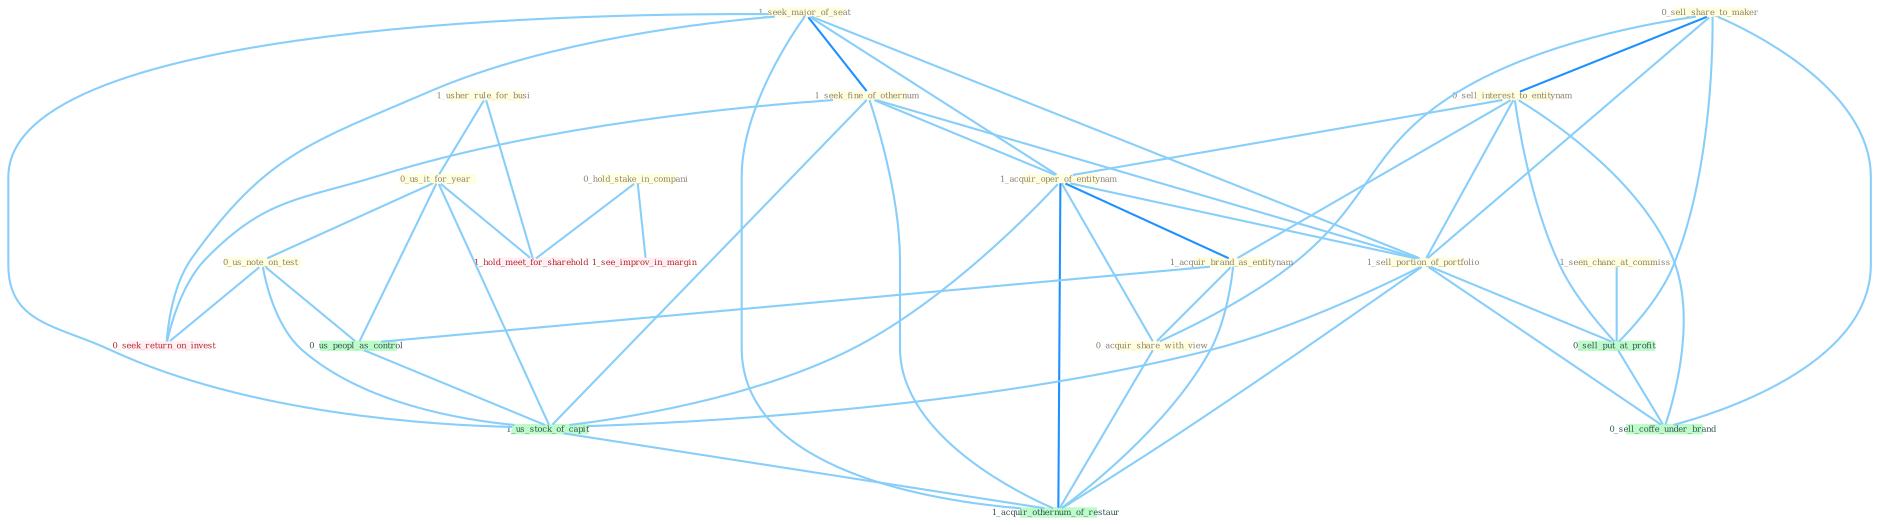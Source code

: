 Graph G{ 
    node
    [shape=polygon,style=filled,width=.5,height=.06,color="#BDFCC9",fixedsize=true,fontsize=4,
    fontcolor="#2f4f4f"];
    {node
    [color="#ffffe0", fontcolor="#8b7d6b"] "1_seek_major_of_seat " "1_seek_fine_of_othernum " "0_sell_share_to_maker " "0_sell_interest_to_entitynam " "1_seen_chanc_at_commiss " "1_acquir_oper_of_entitynam " "1_sell_portion_of_portfolio " "1_acquir_brand_as_entitynam " "0_hold_stake_in_compani " "1_usher_rule_for_busi " "0_acquir_share_with_view " "0_us_it_for_year " "0_us_note_on_test "}
{node [color="#fff0f5", fontcolor="#b22222"] "0_seek_return_on_invest " "1_see_improv_in_margin " "1_hold_meet_for_sharehold "}
edge [color="#B0E2FF"];

	"1_seek_major_of_seat " -- "1_seek_fine_of_othernum " [w="2", color="#1e90ff" , len=0.8];
	"1_seek_major_of_seat " -- "1_acquir_oper_of_entitynam " [w="1", color="#87cefa" ];
	"1_seek_major_of_seat " -- "1_sell_portion_of_portfolio " [w="1", color="#87cefa" ];
	"1_seek_major_of_seat " -- "0_seek_return_on_invest " [w="1", color="#87cefa" ];
	"1_seek_major_of_seat " -- "1_us_stock_of_capit " [w="1", color="#87cefa" ];
	"1_seek_major_of_seat " -- "1_acquir_othernum_of_restaur " [w="1", color="#87cefa" ];
	"1_seek_fine_of_othernum " -- "1_acquir_oper_of_entitynam " [w="1", color="#87cefa" ];
	"1_seek_fine_of_othernum " -- "1_sell_portion_of_portfolio " [w="1", color="#87cefa" ];
	"1_seek_fine_of_othernum " -- "0_seek_return_on_invest " [w="1", color="#87cefa" ];
	"1_seek_fine_of_othernum " -- "1_us_stock_of_capit " [w="1", color="#87cefa" ];
	"1_seek_fine_of_othernum " -- "1_acquir_othernum_of_restaur " [w="1", color="#87cefa" ];
	"0_sell_share_to_maker " -- "0_sell_interest_to_entitynam " [w="2", color="#1e90ff" , len=0.8];
	"0_sell_share_to_maker " -- "1_sell_portion_of_portfolio " [w="1", color="#87cefa" ];
	"0_sell_share_to_maker " -- "0_acquir_share_with_view " [w="1", color="#87cefa" ];
	"0_sell_share_to_maker " -- "0_sell_put_at_profit " [w="1", color="#87cefa" ];
	"0_sell_share_to_maker " -- "0_sell_coffe_under_brand " [w="1", color="#87cefa" ];
	"0_sell_interest_to_entitynam " -- "1_acquir_oper_of_entitynam " [w="1", color="#87cefa" ];
	"0_sell_interest_to_entitynam " -- "1_sell_portion_of_portfolio " [w="1", color="#87cefa" ];
	"0_sell_interest_to_entitynam " -- "1_acquir_brand_as_entitynam " [w="1", color="#87cefa" ];
	"0_sell_interest_to_entitynam " -- "0_sell_put_at_profit " [w="1", color="#87cefa" ];
	"0_sell_interest_to_entitynam " -- "0_sell_coffe_under_brand " [w="1", color="#87cefa" ];
	"1_seen_chanc_at_commiss " -- "0_sell_put_at_profit " [w="1", color="#87cefa" ];
	"1_acquir_oper_of_entitynam " -- "1_sell_portion_of_portfolio " [w="1", color="#87cefa" ];
	"1_acquir_oper_of_entitynam " -- "1_acquir_brand_as_entitynam " [w="2", color="#1e90ff" , len=0.8];
	"1_acquir_oper_of_entitynam " -- "0_acquir_share_with_view " [w="1", color="#87cefa" ];
	"1_acquir_oper_of_entitynam " -- "1_us_stock_of_capit " [w="1", color="#87cefa" ];
	"1_acquir_oper_of_entitynam " -- "1_acquir_othernum_of_restaur " [w="2", color="#1e90ff" , len=0.8];
	"1_sell_portion_of_portfolio " -- "0_sell_put_at_profit " [w="1", color="#87cefa" ];
	"1_sell_portion_of_portfolio " -- "1_us_stock_of_capit " [w="1", color="#87cefa" ];
	"1_sell_portion_of_portfolio " -- "0_sell_coffe_under_brand " [w="1", color="#87cefa" ];
	"1_sell_portion_of_portfolio " -- "1_acquir_othernum_of_restaur " [w="1", color="#87cefa" ];
	"1_acquir_brand_as_entitynam " -- "0_acquir_share_with_view " [w="1", color="#87cefa" ];
	"1_acquir_brand_as_entitynam " -- "0_us_peopl_as_control " [w="1", color="#87cefa" ];
	"1_acquir_brand_as_entitynam " -- "1_acquir_othernum_of_restaur " [w="1", color="#87cefa" ];
	"0_hold_stake_in_compani " -- "1_see_improv_in_margin " [w="1", color="#87cefa" ];
	"0_hold_stake_in_compani " -- "1_hold_meet_for_sharehold " [w="1", color="#87cefa" ];
	"1_usher_rule_for_busi " -- "0_us_it_for_year " [w="1", color="#87cefa" ];
	"1_usher_rule_for_busi " -- "1_hold_meet_for_sharehold " [w="1", color="#87cefa" ];
	"0_acquir_share_with_view " -- "1_acquir_othernum_of_restaur " [w="1", color="#87cefa" ];
	"0_us_it_for_year " -- "0_us_note_on_test " [w="1", color="#87cefa" ];
	"0_us_it_for_year " -- "0_us_peopl_as_control " [w="1", color="#87cefa" ];
	"0_us_it_for_year " -- "1_us_stock_of_capit " [w="1", color="#87cefa" ];
	"0_us_it_for_year " -- "1_hold_meet_for_sharehold " [w="1", color="#87cefa" ];
	"0_us_note_on_test " -- "0_us_peopl_as_control " [w="1", color="#87cefa" ];
	"0_us_note_on_test " -- "0_seek_return_on_invest " [w="1", color="#87cefa" ];
	"0_us_note_on_test " -- "1_us_stock_of_capit " [w="1", color="#87cefa" ];
	"0_us_peopl_as_control " -- "1_us_stock_of_capit " [w="1", color="#87cefa" ];
	"0_sell_put_at_profit " -- "0_sell_coffe_under_brand " [w="1", color="#87cefa" ];
	"1_us_stock_of_capit " -- "1_acquir_othernum_of_restaur " [w="1", color="#87cefa" ];
}